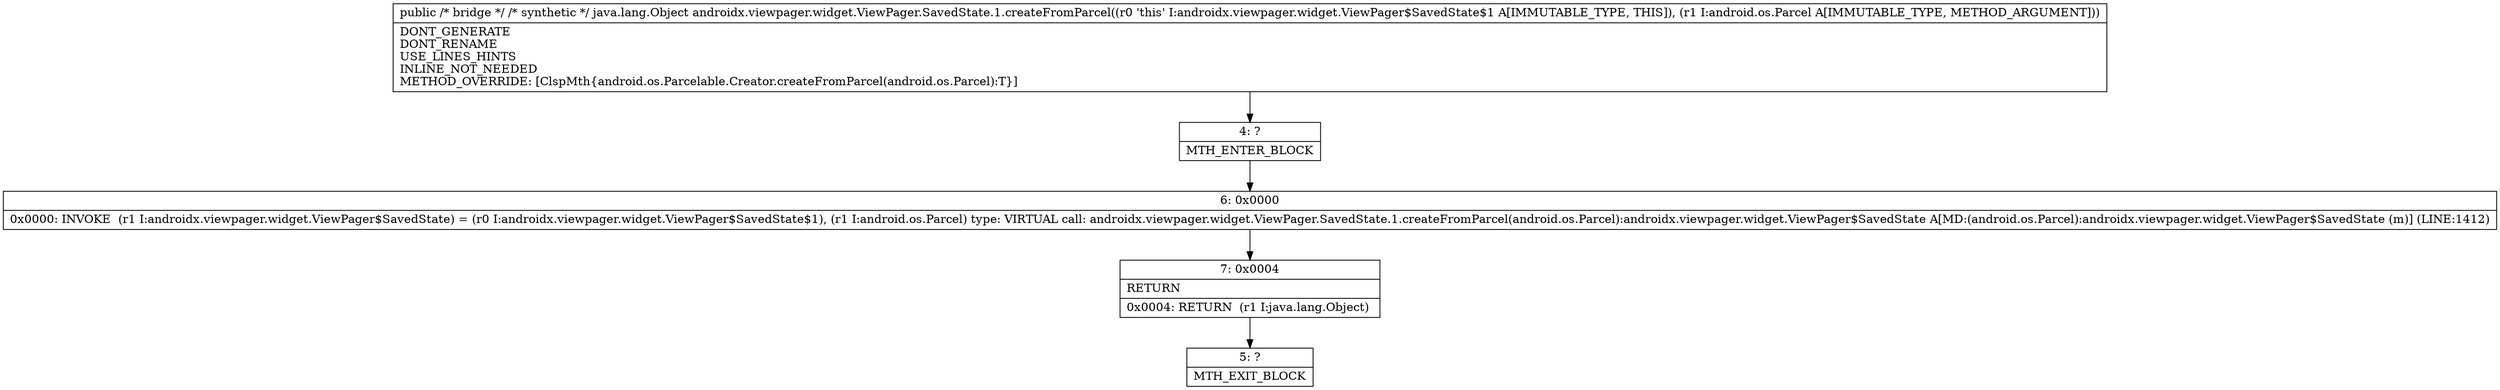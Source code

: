 digraph "CFG forandroidx.viewpager.widget.ViewPager.SavedState.1.createFromParcel(Landroid\/os\/Parcel;)Ljava\/lang\/Object;" {
Node_4 [shape=record,label="{4\:\ ?|MTH_ENTER_BLOCK\l}"];
Node_6 [shape=record,label="{6\:\ 0x0000|0x0000: INVOKE  (r1 I:androidx.viewpager.widget.ViewPager$SavedState) = (r0 I:androidx.viewpager.widget.ViewPager$SavedState$1), (r1 I:android.os.Parcel) type: VIRTUAL call: androidx.viewpager.widget.ViewPager.SavedState.1.createFromParcel(android.os.Parcel):androidx.viewpager.widget.ViewPager$SavedState A[MD:(android.os.Parcel):androidx.viewpager.widget.ViewPager$SavedState (m)] (LINE:1412)\l}"];
Node_7 [shape=record,label="{7\:\ 0x0004|RETURN\l|0x0004: RETURN  (r1 I:java.lang.Object) \l}"];
Node_5 [shape=record,label="{5\:\ ?|MTH_EXIT_BLOCK\l}"];
MethodNode[shape=record,label="{public \/* bridge *\/ \/* synthetic *\/ java.lang.Object androidx.viewpager.widget.ViewPager.SavedState.1.createFromParcel((r0 'this' I:androidx.viewpager.widget.ViewPager$SavedState$1 A[IMMUTABLE_TYPE, THIS]), (r1 I:android.os.Parcel A[IMMUTABLE_TYPE, METHOD_ARGUMENT]))  | DONT_GENERATE\lDONT_RENAME\lUSE_LINES_HINTS\lINLINE_NOT_NEEDED\lMETHOD_OVERRIDE: [ClspMth\{android.os.Parcelable.Creator.createFromParcel(android.os.Parcel):T\}]\l}"];
MethodNode -> Node_4;Node_4 -> Node_6;
Node_6 -> Node_7;
Node_7 -> Node_5;
}

